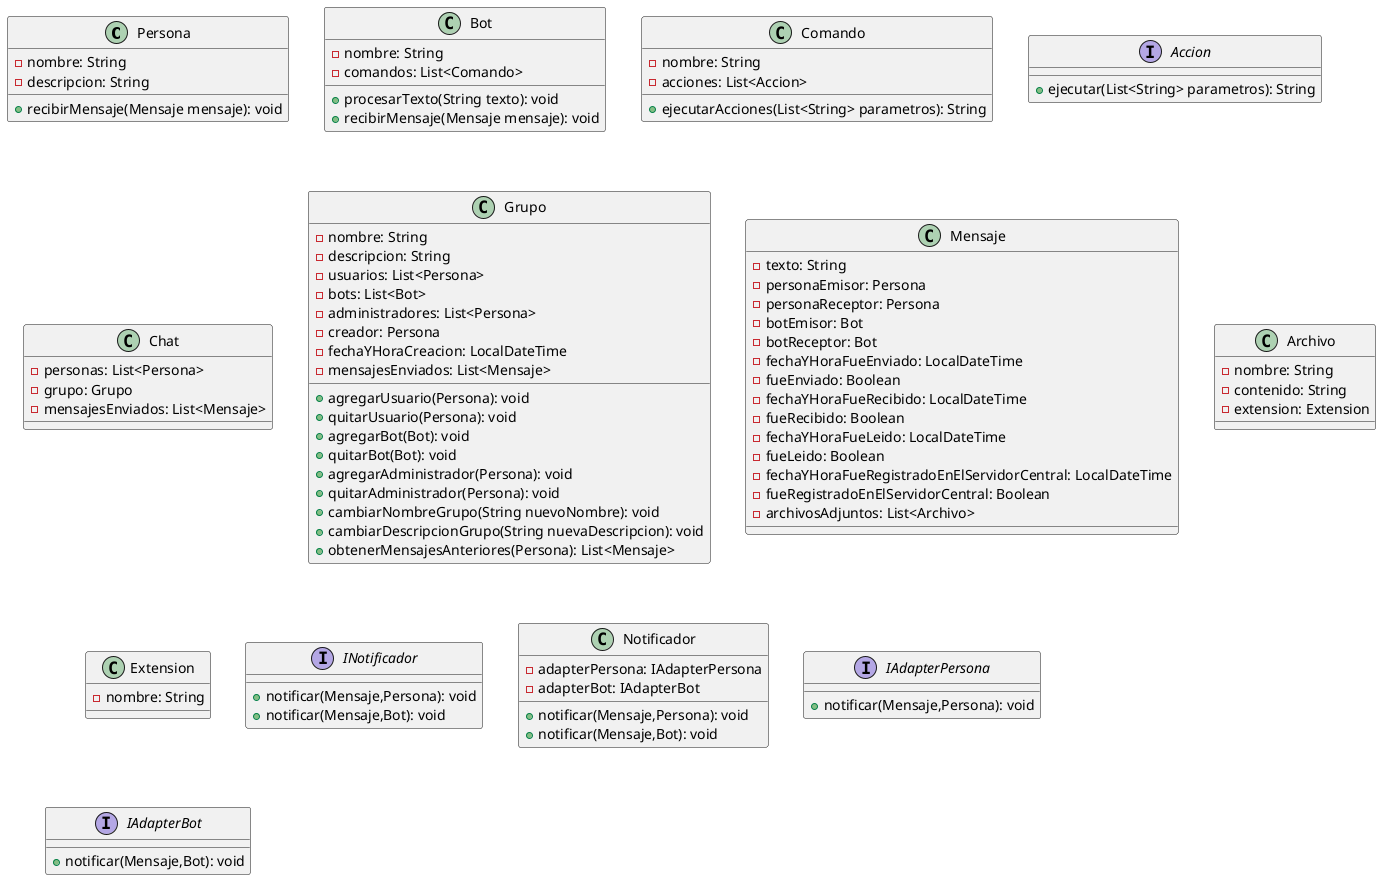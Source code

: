 @startuml

class Persona{
 -nombre: String
 -descripcion: String
 +recibirMensaje(Mensaje mensaje): void
}

class Bot{
 -nombre: String
 -comandos: List<Comando>
 +procesarTexto(String texto): void
 +recibirMensaje(Mensaje mensaje): void
}

class Comando{
 -nombre: String
 -acciones: List<Accion>
 +ejecutarAcciones(List<String> parametros): String
}

interface Accion{
 +ejecutar(List<String> parametros): String
}

class Chat{
 -personas: List<Persona>
 -grupo: Grupo
 -mensajesEnviados: List<Mensaje>
}

class Grupo{
 -nombre: String
 -descripcion: String
 -usuarios: List<Persona>
 -bots: List<Bot>
 -administradores: List<Persona>
 -creador: Persona
 -fechaYHoraCreacion: LocalDateTime
 -mensajesEnviados: List<Mensaje>
 +agregarUsuario(Persona): void
 +quitarUsuario(Persona): void
 +agregarBot(Bot): void
 +quitarBot(Bot): void
 +agregarAdministrador(Persona): void
 +quitarAdministrador(Persona): void
 +cambiarNombreGrupo(String nuevoNombre): void
 +cambiarDescripcionGrupo(String nuevaDescripcion): void
 +obtenerMensajesAnteriores(Persona): List<Mensaje>
}

class Mensaje{
 -texto: String
 -personaEmisor: Persona
 -personaReceptor: Persona
 -botEmisor: Bot
 -botReceptor: Bot
 -fechaYHoraFueEnviado: LocalDateTime
 -fueEnviado: Boolean
 -fechaYHoraFueRecibido: LocalDateTime
 -fueRecibido: Boolean
 -fechaYHoraFueLeido: LocalDateTime
 -fueLeido: Boolean
 -fechaYHoraFueRegistradoEnElServidorCentral: LocalDateTime
 -fueRegistradoEnElServidorCentral: Boolean
 -archivosAdjuntos: List<Archivo>
}

class Archivo{
 -nombre: String
 -contenido: String
 -extension: Extension
}

class Extension{
 -nombre: String
}

interface INotificador{
 +notificar(Mensaje,Persona): void
 +notificar(Mensaje,Bot): void
}

class Notificador{
 -adapterPersona: IAdapterPersona
 -adapterBot: IAdapterBot
 +notificar(Mensaje,Persona): void
 +notificar(Mensaje,Bot): void
}

interface IAdapterPersona{
 +notificar(Mensaje,Persona): void
}

interface IAdapterBot{
 +notificar(Mensaje,Bot): void
}

@enduml